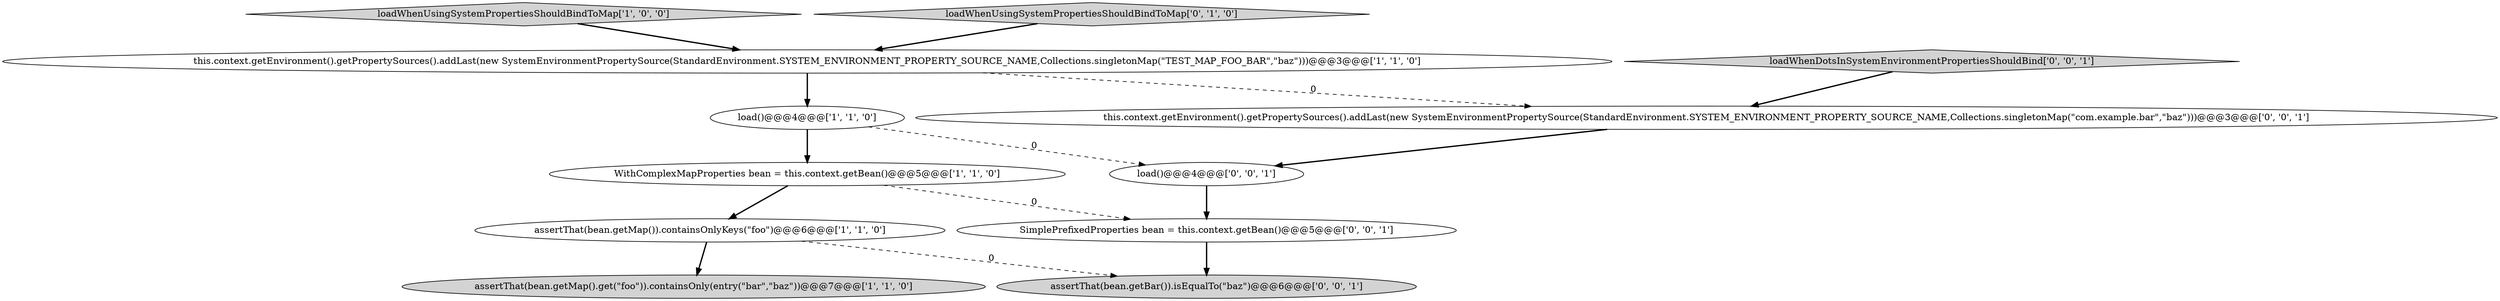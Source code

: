 digraph {
1 [style = filled, label = "loadWhenUsingSystemPropertiesShouldBindToMap['1', '0', '0']", fillcolor = lightgray, shape = diamond image = "AAA0AAABBB1BBB"];
5 [style = filled, label = "assertThat(bean.getMap()).containsOnlyKeys(\"foo\")@@@6@@@['1', '1', '0']", fillcolor = white, shape = ellipse image = "AAA0AAABBB1BBB"];
11 [style = filled, label = "this.context.getEnvironment().getPropertySources().addLast(new SystemEnvironmentPropertySource(StandardEnvironment.SYSTEM_ENVIRONMENT_PROPERTY_SOURCE_NAME,Collections.singletonMap(\"com.example.bar\",\"baz\")))@@@3@@@['0', '0', '1']", fillcolor = white, shape = ellipse image = "AAA0AAABBB3BBB"];
3 [style = filled, label = "load()@@@4@@@['1', '1', '0']", fillcolor = white, shape = ellipse image = "AAA0AAABBB1BBB"];
2 [style = filled, label = "WithComplexMapProperties bean = this.context.getBean()@@@5@@@['1', '1', '0']", fillcolor = white, shape = ellipse image = "AAA0AAABBB1BBB"];
6 [style = filled, label = "loadWhenUsingSystemPropertiesShouldBindToMap['0', '1', '0']", fillcolor = lightgray, shape = diamond image = "AAA0AAABBB2BBB"];
7 [style = filled, label = "load()@@@4@@@['0', '0', '1']", fillcolor = white, shape = ellipse image = "AAA0AAABBB3BBB"];
9 [style = filled, label = "SimplePrefixedProperties bean = this.context.getBean()@@@5@@@['0', '0', '1']", fillcolor = white, shape = ellipse image = "AAA0AAABBB3BBB"];
10 [style = filled, label = "assertThat(bean.getBar()).isEqualTo(\"baz\")@@@6@@@['0', '0', '1']", fillcolor = lightgray, shape = ellipse image = "AAA0AAABBB3BBB"];
0 [style = filled, label = "assertThat(bean.getMap().get(\"foo\")).containsOnly(entry(\"bar\",\"baz\"))@@@7@@@['1', '1', '0']", fillcolor = lightgray, shape = ellipse image = "AAA0AAABBB1BBB"];
4 [style = filled, label = "this.context.getEnvironment().getPropertySources().addLast(new SystemEnvironmentPropertySource(StandardEnvironment.SYSTEM_ENVIRONMENT_PROPERTY_SOURCE_NAME,Collections.singletonMap(\"TEST_MAP_FOO_BAR\",\"baz\")))@@@3@@@['1', '1', '0']", fillcolor = white, shape = ellipse image = "AAA0AAABBB1BBB"];
8 [style = filled, label = "loadWhenDotsInSystemEnvironmentPropertiesShouldBind['0', '0', '1']", fillcolor = lightgray, shape = diamond image = "AAA0AAABBB3BBB"];
7->9 [style = bold, label=""];
4->3 [style = bold, label=""];
6->4 [style = bold, label=""];
1->4 [style = bold, label=""];
4->11 [style = dashed, label="0"];
9->10 [style = bold, label=""];
3->2 [style = bold, label=""];
5->0 [style = bold, label=""];
5->10 [style = dashed, label="0"];
8->11 [style = bold, label=""];
3->7 [style = dashed, label="0"];
2->9 [style = dashed, label="0"];
11->7 [style = bold, label=""];
2->5 [style = bold, label=""];
}
